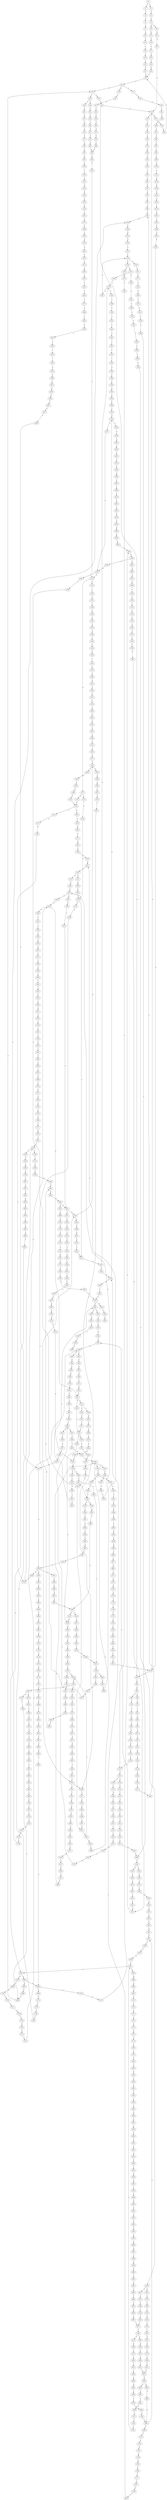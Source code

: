 strict digraph  {
	S0 -> S1 [ label = T ];
	S0 -> S2 [ label = G ];
	S1 -> S3 [ label = T ];
	S2 -> S4 [ label = T ];
	S3 -> S5 [ label = C ];
	S4 -> S6 [ label = C ];
	S5 -> S7 [ label = A ];
	S6 -> S8 [ label = G ];
	S6 -> S9 [ label = C ];
	S7 -> S10 [ label = A ];
	S8 -> S11 [ label = A ];
	S9 -> S12 [ label = A ];
	S10 -> S13 [ label = G ];
	S11 -> S14 [ label = G ];
	S12 -> S15 [ label = G ];
	S13 -> S16 [ label = C ];
	S14 -> S17 [ label = C ];
	S15 -> S18 [ label = C ];
	S16 -> S19 [ label = G ];
	S17 -> S20 [ label = G ];
	S18 -> S21 [ label = T ];
	S18 -> S22 [ label = G ];
	S19 -> S23 [ label = A ];
	S20 -> S24 [ label = A ];
	S21 -> S25 [ label = T ];
	S22 -> S26 [ label = A ];
	S23 -> S27 [ label = G ];
	S24 -> S28 [ label = G ];
	S25 -> S29 [ label = C ];
	S26 -> S30 [ label = G ];
	S27 -> S31 [ label = T ];
	S28 -> S31 [ label = T ];
	S29 -> S32 [ label = A ];
	S30 -> S31 [ label = T ];
	S31 -> S33 [ label = C ];
	S32 -> S34 [ label = C ];
	S33 -> S35 [ label = C ];
	S33 -> S36 [ label = G ];
	S33 -> S37 [ label = T ];
	S34 -> S38 [ label = G ];
	S35 -> S39 [ label = A ];
	S35 -> S40 [ label = C ];
	S36 -> S41 [ label = A ];
	S37 -> S42 [ label = C ];
	S38 -> S43 [ label = C ];
	S39 -> S44 [ label = G ];
	S40 -> S45 [ label = T ];
	S40 -> S46 [ label = G ];
	S41 -> S47 [ label = A ];
	S42 -> S48 [ label = G ];
	S43 -> S49 [ label = C ];
	S44 -> S50 [ label = T ];
	S44 -> S18 [ label = C ];
	S45 -> S51 [ label = C ];
	S46 -> S52 [ label = C ];
	S47 -> S53 [ label = C ];
	S48 -> S54 [ label = T ];
	S49 -> S55 [ label = C ];
	S50 -> S56 [ label = A ];
	S51 -> S57 [ label = C ];
	S52 -> S58 [ label = C ];
	S53 -> S59 [ label = C ];
	S54 -> S60 [ label = C ];
	S55 -> S61 [ label = T ];
	S56 -> S62 [ label = G ];
	S57 -> S63 [ label = G ];
	S58 -> S64 [ label = T ];
	S59 -> S65 [ label = T ];
	S60 -> S66 [ label = T ];
	S61 -> S67 [ label = T ];
	S62 -> S68 [ label = G ];
	S62 -> S69 [ label = C ];
	S63 -> S70 [ label = G ];
	S64 -> S71 [ label = G ];
	S65 -> S72 [ label = G ];
	S66 -> S73 [ label = G ];
	S67 -> S74 [ label = C ];
	S68 -> S75 [ label = G ];
	S69 -> S76 [ label = T ];
	S70 -> S77 [ label = T ];
	S71 -> S78 [ label = T ];
	S72 -> S79 [ label = T ];
	S73 -> S80 [ label = T ];
	S74 -> S81 [ label = A ];
	S75 -> S82 [ label = T ];
	S76 -> S83 [ label = C ];
	S77 -> S84 [ label = C ];
	S78 -> S85 [ label = C ];
	S79 -> S86 [ label = C ];
	S80 -> S87 [ label = T ];
	S81 -> S88 [ label = T ];
	S82 -> S89 [ label = C ];
	S83 -> S90 [ label = C ];
	S84 -> S91 [ label = T ];
	S85 -> S92 [ label = G ];
	S86 -> S92 [ label = G ];
	S87 -> S93 [ label = C ];
	S88 -> S94 [ label = C ];
	S89 -> S95 [ label = A ];
	S90 -> S96 [ label = A ];
	S91 -> S97 [ label = G ];
	S92 -> S98 [ label = C ];
	S93 -> S99 [ label = C ];
	S94 -> S100 [ label = C ];
	S95 -> S101 [ label = C ];
	S96 -> S102 [ label = C ];
	S97 -> S103 [ label = G ];
	S98 -> S104 [ label = G ];
	S99 -> S105 [ label = G ];
	S100 -> S106 [ label = A ];
	S101 -> S107 [ label = T ];
	S102 -> S108 [ label = C ];
	S103 -> S109 [ label = A ];
	S104 -> S110 [ label = C ];
	S105 -> S111 [ label = T ];
	S106 -> S112 [ label = G ];
	S107 -> S113 [ label = C ];
	S108 -> S114 [ label = G ];
	S109 -> S115 [ label = G ];
	S110 -> S116 [ label = G ];
	S110 -> S117 [ label = A ];
	S111 -> S118 [ label = G ];
	S112 -> S119 [ label = A ];
	S113 -> S120 [ label = G ];
	S114 -> S121 [ label = G ];
	S115 -> S122 [ label = G ];
	S116 -> S123 [ label = A ];
	S117 -> S124 [ label = G ];
	S117 -> S125 [ label = A ];
	S118 -> S126 [ label = G ];
	S119 -> S127 [ label = A ];
	S120 -> S128 [ label = C ];
	S121 -> S129 [ label = A ];
	S122 -> S130 [ label = G ];
	S123 -> S131 [ label = G ];
	S124 -> S132 [ label = C ];
	S125 -> S133 [ label = C ];
	S126 -> S134 [ label = C ];
	S127 -> S135 [ label = C ];
	S128 -> S136 [ label = T ];
	S129 -> S137 [ label = C ];
	S130 -> S138 [ label = T ];
	S131 -> S139 [ label = C ];
	S132 -> S140 [ label = G ];
	S132 -> S141 [ label = C ];
	S133 -> S142 [ label = C ];
	S134 -> S143 [ label = C ];
	S135 -> S144 [ label = C ];
	S135 -> S145 [ label = A ];
	S136 -> S146 [ label = T ];
	S137 -> S147 [ label = G ];
	S138 -> S148 [ label = G ];
	S139 -> S149 [ label = A ];
	S140 -> S150 [ label = G ];
	S141 -> S151 [ label = G ];
	S142 -> S152 [ label = A ];
	S142 -> S153 [ label = C ];
	S143 -> S154 [ label = C ];
	S144 -> S155 [ label = A ];
	S144 -> S156 [ label = G ];
	S145 -> S157 [ label = G ];
	S146 -> S158 [ label = C ];
	S147 -> S159 [ label = C ];
	S147 -> S160 [ label = T ];
	S148 -> S161 [ label = T ];
	S149 -> S162 [ label = G ];
	S150 -> S163 [ label = G ];
	S151 -> S164 [ label = G ];
	S152 -> S165 [ label = G ];
	S153 -> S166 [ label = G ];
	S154 -> S167 [ label = G ];
	S155 -> S168 [ label = G ];
	S155 -> S169 [ label = C ];
	S156 -> S170 [ label = G ];
	S157 -> S171 [ label = C ];
	S158 -> S172 [ label = A ];
	S159 -> S173 [ label = C ];
	S160 -> S174 [ label = C ];
	S161 -> S175 [ label = T ];
	S162 -> S176 [ label = T ];
	S163 -> S177 [ label = T ];
	S164 -> S178 [ label = T ];
	S165 -> S179 [ label = A ];
	S165 -> S180 [ label = T ];
	S166 -> S181 [ label = T ];
	S167 -> S182 [ label = T ];
	S168 -> S179 [ label = A ];
	S169 -> S183 [ label = C ];
	S170 -> S184 [ label = A ];
	S171 -> S185 [ label = C ];
	S172 -> S186 [ label = T ];
	S173 -> S187 [ label = C ];
	S174 -> S188 [ label = G ];
	S175 -> S189 [ label = C ];
	S176 -> S190 [ label = G ];
	S177 -> S191 [ label = G ];
	S178 -> S192 [ label = G ];
	S179 -> S193 [ label = C ];
	S179 -> S194 [ label = A ];
	S180 -> S195 [ label = C ];
	S181 -> S196 [ label = C ];
	S181 -> S197 [ label = A ];
	S182 -> S198 [ label = C ];
	S183 -> S199 [ label = A ];
	S184 -> S137 [ label = C ];
	S185 -> S200 [ label = G ];
	S186 -> S94 [ label = C ];
	S187 -> S201 [ label = A ];
	S188 -> S202 [ label = T ];
	S189 -> S203 [ label = C ];
	S190 -> S204 [ label = C ];
	S191 -> S205 [ label = C ];
	S192 -> S206 [ label = A ];
	S192 -> S207 [ label = G ];
	S193 -> S208 [ label = T ];
	S194 -> S135 [ label = C ];
	S195 -> S209 [ label = T ];
	S195 -> S210 [ label = G ];
	S196 -> S211 [ label = T ];
	S197 -> S212 [ label = C ];
	S198 -> S213 [ label = C ];
	S199 -> S214 [ label = C ];
	S200 -> S215 [ label = T ];
	S201 -> S216 [ label = T ];
	S202 -> S217 [ label = G ];
	S203 -> S218 [ label = A ];
	S204 -> S219 [ label = A ];
	S205 -> S220 [ label = C ];
	S206 -> S221 [ label = C ];
	S207 -> S222 [ label = T ];
	S207 -> S223 [ label = A ];
	S208 -> S224 [ label = C ];
	S209 -> S225 [ label = C ];
	S210 -> S226 [ label = T ];
	S210 -> S227 [ label = C ];
	S211 -> S228 [ label = C ];
	S212 -> S229 [ label = A ];
	S213 -> S230 [ label = A ];
	S214 -> S231 [ label = C ];
	S215 -> S232 [ label = C ];
	S216 -> S233 [ label = C ];
	S217 -> S234 [ label = A ];
	S218 -> S235 [ label = G ];
	S219 -> S236 [ label = A ];
	S220 -> S237 [ label = G ];
	S221 -> S238 [ label = G ];
	S222 -> S239 [ label = G ];
	S222 -> S240 [ label = T ];
	S223 -> S241 [ label = A ];
	S224 -> S242 [ label = C ];
	S225 -> S243 [ label = T ];
	S226 -> S244 [ label = A ];
	S227 -> S245 [ label = G ];
	S228 -> S246 [ label = G ];
	S229 -> S247 [ label = G ];
	S230 -> S248 [ label = G ];
	S231 -> S249 [ label = C ];
	S232 -> S250 [ label = C ];
	S233 -> S251 [ label = G ];
	S234 -> S252 [ label = C ];
	S235 -> S253 [ label = C ];
	S236 -> S254 [ label = C ];
	S237 -> S255 [ label = C ];
	S238 -> S256 [ label = T ];
	S239 -> S257 [ label = G ];
	S240 -> S258 [ label = A ];
	S241 -> S259 [ label = C ];
	S241 -> S260 [ label = G ];
	S242 -> S261 [ label = C ];
	S243 -> S262 [ label = C ];
	S243 -> S263 [ label = G ];
	S244 -> S264 [ label = A ];
	S245 -> S265 [ label = G ];
	S245 -> S110 [ label = C ];
	S246 -> S266 [ label = G ];
	S247 -> S267 [ label = C ];
	S248 -> S18 [ label = C ];
	S248 -> S50 [ label = T ];
	S249 -> S268 [ label = C ];
	S250 -> S269 [ label = T ];
	S251 -> S270 [ label = T ];
	S252 -> S271 [ label = C ];
	S253 -> S272 [ label = A ];
	S254 -> S273 [ label = A ];
	S255 -> S274 [ label = C ];
	S255 -> S275 [ label = A ];
	S256 -> S276 [ label = G ];
	S257 -> S277 [ label = A ];
	S258 -> S278 [ label = G ];
	S259 -> S279 [ label = C ];
	S260 -> S280 [ label = A ];
	S261 -> S281 [ label = A ];
	S262 -> S282 [ label = T ];
	S262 -> S283 [ label = G ];
	S263 -> S284 [ label = T ];
	S264 -> S285 [ label = G ];
	S265 -> S286 [ label = C ];
	S266 -> S287 [ label = C ];
	S267 -> S288 [ label = A ];
	S268 -> S289 [ label = T ];
	S269 -> S290 [ label = C ];
	S270 -> S291 [ label = C ];
	S271 -> S292 [ label = G ];
	S272 -> S293 [ label = G ];
	S273 -> S294 [ label = G ];
	S274 -> S295 [ label = G ];
	S275 -> S296 [ label = A ];
	S276 -> S297 [ label = G ];
	S277 -> S241 [ label = A ];
	S278 -> S298 [ label = A ];
	S279 -> S299 [ label = T ];
	S280 -> S300 [ label = A ];
	S281 -> S301 [ label = T ];
	S282 -> S302 [ label = G ];
	S283 -> S303 [ label = T ];
	S284 -> S304 [ label = A ];
	S285 -> S305 [ label = A ];
	S286 -> S306 [ label = T ];
	S287 -> S307 [ label = A ];
	S288 -> S308 [ label = G ];
	S289 -> S309 [ label = T ];
	S290 -> S310 [ label = T ];
	S291 -> S311 [ label = C ];
	S292 -> S312 [ label = G ];
	S293 -> S313 [ label = A ];
	S294 -> S314 [ label = C ];
	S295 -> S315 [ label = G ];
	S296 -> S316 [ label = C ];
	S297 -> S317 [ label = G ];
	S298 -> S318 [ label = A ];
	S299 -> S319 [ label = C ];
	S300 -> S320 [ label = C ];
	S301 -> S321 [ label = C ];
	S302 -> S322 [ label = A ];
	S303 -> S323 [ label = G ];
	S305 -> S324 [ label = C ];
	S306 -> S325 [ label = A ];
	S306 -> S326 [ label = G ];
	S307 -> S327 [ label = C ];
	S308 -> S328 [ label = G ];
	S309 -> S329 [ label = C ];
	S310 -> S330 [ label = T ];
	S310 -> S331 [ label = G ];
	S311 -> S332 [ label = T ];
	S312 -> S333 [ label = T ];
	S313 -> S334 [ label = T ];
	S314 -> S335 [ label = T ];
	S315 -> S336 [ label = T ];
	S315 -> S337 [ label = A ];
	S316 -> S142 [ label = C ];
	S317 -> S338 [ label = T ];
	S318 -> S339 [ label = G ];
	S319 -> S340 [ label = G ];
	S320 -> S341 [ label = G ];
	S321 -> S342 [ label = T ];
	S322 -> S343 [ label = G ];
	S323 -> S344 [ label = G ];
	S324 -> S345 [ label = G ];
	S325 -> S346 [ label = T ];
	S326 -> S347 [ label = G ];
	S327 -> S348 [ label = G ];
	S327 -> S349 [ label = C ];
	S328 -> S350 [ label = T ];
	S329 -> S351 [ label = C ];
	S329 -> S352 [ label = G ];
	S330 -> S353 [ label = C ];
	S331 -> S354 [ label = T ];
	S332 -> S290 [ label = C ];
	S333 -> S355 [ label = C ];
	S334 -> S356 [ label = A ];
	S335 -> S357 [ label = A ];
	S336 -> S192 [ label = G ];
	S337 -> S358 [ label = A ];
	S338 -> S359 [ label = A ];
	S339 -> S360 [ label = G ];
	S340 -> S361 [ label = G ];
	S341 -> S362 [ label = G ];
	S342 -> S363 [ label = G ];
	S343 -> S364 [ label = T ];
	S344 -> S365 [ label = T ];
	S345 -> S366 [ label = G ];
	S346 -> S367 [ label = A ];
	S347 -> S368 [ label = A ];
	S348 -> S369 [ label = C ];
	S349 -> S370 [ label = G ];
	S350 -> S371 [ label = G ];
	S351 -> S372 [ label = T ];
	S352 -> S373 [ label = A ];
	S353 -> S374 [ label = T ];
	S354 -> S375 [ label = C ];
	S355 -> S376 [ label = G ];
	S356 -> S377 [ label = A ];
	S357 -> S378 [ label = C ];
	S358 -> S379 [ label = C ];
	S359 -> S380 [ label = C ];
	S360 -> S381 [ label = G ];
	S361 -> S382 [ label = C ];
	S362 -> S383 [ label = C ];
	S363 -> S384 [ label = C ];
	S364 -> S385 [ label = A ];
	S365 -> S386 [ label = A ];
	S366 -> S387 [ label = C ];
	S367 -> S388 [ label = G ];
	S368 -> S389 [ label = A ];
	S369 -> S390 [ label = G ];
	S370 -> S391 [ label = A ];
	S370 -> S392 [ label = G ];
	S371 -> S393 [ label = C ];
	S372 -> S394 [ label = G ];
	S373 -> S395 [ label = T ];
	S374 -> S396 [ label = C ];
	S375 -> S397 [ label = G ];
	S376 -> S398 [ label = C ];
	S377 -> S399 [ label = A ];
	S378 -> S400 [ label = G ];
	S379 -> S401 [ label = T ];
	S380 -> S402 [ label = T ];
	S381 -> S403 [ label = G ];
	S382 -> S307 [ label = A ];
	S383 -> S404 [ label = A ];
	S384 -> S405 [ label = C ];
	S386 -> S406 [ label = T ];
	S386 -> S407 [ label = C ];
	S387 -> S408 [ label = T ];
	S388 -> S409 [ label = T ];
	S389 -> S410 [ label = T ];
	S389 -> S411 [ label = G ];
	S390 -> S412 [ label = C ];
	S390 -> S413 [ label = G ];
	S391 -> S414 [ label = G ];
	S391 -> S415 [ label = A ];
	S392 -> S416 [ label = G ];
	S393 -> S417 [ label = A ];
	S394 -> S418 [ label = T ];
	S395 -> S419 [ label = C ];
	S396 -> S420 [ label = G ];
	S397 -> S421 [ label = T ];
	S398 -> S422 [ label = A ];
	S398 -> S423 [ label = G ];
	S399 -> S424 [ label = A ];
	S400 -> S425 [ label = A ];
	S401 -> S426 [ label = G ];
	S401 -> S427 [ label = A ];
	S402 -> S428 [ label = A ];
	S403 -> S429 [ label = T ];
	S403 -> S430 [ label = G ];
	S404 -> S431 [ label = C ];
	S405 -> S432 [ label = A ];
	S406 -> S433 [ label = G ];
	S407 -> S434 [ label = C ];
	S408 -> S435 [ label = C ];
	S409 -> S436 [ label = A ];
	S410 -> S437 [ label = G ];
	S411 -> S280 [ label = A ];
	S412 -> S438 [ label = G ];
	S413 -> S439 [ label = T ];
	S414 -> S440 [ label = T ];
	S415 -> S441 [ label = T ];
	S416 -> S442 [ label = A ];
	S417 -> S443 [ label = C ];
	S418 -> S444 [ label = C ];
	S419 -> S445 [ label = G ];
	S420 -> S446 [ label = G ];
	S421 -> S447 [ label = G ];
	S422 -> S448 [ label = C ];
	S423 -> S449 [ label = T ];
	S424 -> S450 [ label = A ];
	S425 -> S451 [ label = G ];
	S426 -> S452 [ label = C ];
	S426 -> S453 [ label = G ];
	S427 -> S454 [ label = C ];
	S428 -> S455 [ label = T ];
	S429 -> S456 [ label = C ];
	S430 -> S457 [ label = T ];
	S431 -> S349 [ label = C ];
	S431 -> S458 [ label = T ];
	S432 -> S459 [ label = G ];
	S433 -> S460 [ label = A ];
	S434 -> S461 [ label = G ];
	S435 -> S462 [ label = T ];
	S436 -> S463 [ label = G ];
	S437 -> S464 [ label = G ];
	S438 -> S465 [ label = C ];
	S438 -> S466 [ label = G ];
	S439 -> S467 [ label = G ];
	S440 -> S468 [ label = C ];
	S441 -> S469 [ label = G ];
	S442 -> S470 [ label = A ];
	S443 -> S471 [ label = G ];
	S444 -> S472 [ label = C ];
	S445 -> S473 [ label = T ];
	S446 -> S474 [ label = A ];
	S447 -> S475 [ label = G ];
	S448 -> S476 [ label = G ];
	S449 -> S477 [ label = A ];
	S450 -> S478 [ label = C ];
	S451 -> S479 [ label = A ];
	S452 -> S480 [ label = A ];
	S453 -> S481 [ label = C ];
	S453 -> S482 [ label = A ];
	S454 -> S483 [ label = A ];
	S455 -> S484 [ label = T ];
	S456 -> S485 [ label = T ];
	S457 -> S486 [ label = C ];
	S458 -> S487 [ label = G ];
	S459 -> S488 [ label = T ];
	S460 -> S489 [ label = G ];
	S461 -> S490 [ label = G ];
	S462 -> S491 [ label = C ];
	S463 -> S492 [ label = C ];
	S464 -> S493 [ label = G ];
	S465 -> S494 [ label = G ];
	S466 -> S495 [ label = C ];
	S467 -> S496 [ label = C ];
	S468 -> S35 [ label = C ];
	S469 -> S497 [ label = T ];
	S470 -> S498 [ label = T ];
	S471 -> S499 [ label = C ];
	S472 -> S500 [ label = T ];
	S473 -> S501 [ label = T ];
	S474 -> S502 [ label = G ];
	S475 -> S365 [ label = T ];
	S476 -> S503 [ label = C ];
	S477 -> S504 [ label = G ];
	S478 -> S505 [ label = T ];
	S479 -> S506 [ label = A ];
	S480 -> S507 [ label = A ];
	S481 -> S508 [ label = G ];
	S482 -> S509 [ label = C ];
	S483 -> S510 [ label = A ];
	S484 -> S511 [ label = G ];
	S485 -> S512 [ label = C ];
	S486 -> S513 [ label = C ];
	S487 -> S514 [ label = G ];
	S488 -> S515 [ label = C ];
	S489 -> S516 [ label = C ];
	S490 -> S517 [ label = T ];
	S491 -> S518 [ label = G ];
	S492 -> S519 [ label = C ];
	S493 -> S520 [ label = G ];
	S494 -> S521 [ label = T ];
	S495 -> S306 [ label = T ];
	S496 -> S522 [ label = C ];
	S497 -> S523 [ label = A ];
	S498 -> S524 [ label = T ];
	S499 -> S390 [ label = G ];
	S500 -> S525 [ label = A ];
	S500 -> S526 [ label = T ];
	S501 -> S527 [ label = T ];
	S502 -> S528 [ label = A ];
	S503 -> S390 [ label = G ];
	S504 -> S529 [ label = C ];
	S505 -> S530 [ label = T ];
	S506 -> S531 [ label = C ];
	S507 -> S532 [ label = C ];
	S508 -> S533 [ label = C ];
	S509 -> S534 [ label = C ];
	S510 -> S535 [ label = C ];
	S511 -> S536 [ label = G ];
	S512 -> S537 [ label = T ];
	S513 -> S538 [ label = G ];
	S514 -> S539 [ label = G ];
	S515 -> S210 [ label = G ];
	S516 -> S540 [ label = G ];
	S517 -> S541 [ label = G ];
	S518 -> S542 [ label = A ];
	S519 -> S543 [ label = G ];
	S520 -> S544 [ label = T ];
	S521 -> S545 [ label = C ];
	S522 -> S237 [ label = G ];
	S523 -> S546 [ label = G ];
	S524 -> S547 [ label = G ];
	S525 -> S548 [ label = C ];
	S526 -> S549 [ label = G ];
	S527 -> S550 [ label = G ];
	S528 -> S551 [ label = G ];
	S529 -> S552 [ label = C ];
	S530 -> S553 [ label = T ];
	S531 -> S554 [ label = T ];
	S532 -> S555 [ label = C ];
	S533 -> S556 [ label = A ];
	S534 -> S557 [ label = C ];
	S535 -> S558 [ label = G ];
	S536 -> S559 [ label = A ];
	S537 -> S262 [ label = C ];
	S538 -> S560 [ label = C ];
	S538 -> S561 [ label = T ];
	S539 -> S562 [ label = A ];
	S540 -> S563 [ label = G ];
	S541 -> S207 [ label = G ];
	S542 -> S564 [ label = A ];
	S543 -> S565 [ label = A ];
	S543 -> S566 [ label = G ];
	S543 -> S567 [ label = C ];
	S544 -> S568 [ label = C ];
	S545 -> S569 [ label = G ];
	S546 -> S570 [ label = T ];
	S547 -> S571 [ label = A ];
	S548 -> S572 [ label = T ];
	S549 -> S573 [ label = T ];
	S550 -> S574 [ label = T ];
	S551 -> S575 [ label = G ];
	S552 -> S543 [ label = G ];
	S553 -> S576 [ label = G ];
	S554 -> S577 [ label = G ];
	S555 -> S152 [ label = A ];
	S556 -> S578 [ label = G ];
	S557 -> S579 [ label = G ];
	S558 -> S580 [ label = A ];
	S559 -> S581 [ label = A ];
	S560 -> S582 [ label = C ];
	S561 -> S583 [ label = C ];
	S562 -> S584 [ label = A ];
	S563 -> S585 [ label = T ];
	S564 -> S586 [ label = G ];
	S565 -> S587 [ label = A ];
	S566 -> S178 [ label = T ];
	S567 -> S588 [ label = T ];
	S568 -> S513 [ label = C ];
	S569 -> S589 [ label = A ];
	S570 -> S590 [ label = T ];
	S571 -> S591 [ label = A ];
	S572 -> S592 [ label = A ];
	S573 -> S593 [ label = A ];
	S574 -> S594 [ label = A ];
	S575 -> S595 [ label = T ];
	S576 -> S596 [ label = C ];
	S577 -> S453 [ label = G ];
	S578 -> S132 [ label = C ];
	S579 -> S597 [ label = T ];
	S580 -> S598 [ label = A ];
	S581 -> S599 [ label = C ];
	S582 -> S600 [ label = G ];
	S583 -> S601 [ label = G ];
	S584 -> S602 [ label = C ];
	S585 -> S603 [ label = C ];
	S586 -> S604 [ label = T ];
	S587 -> S605 [ label = A ];
	S588 -> S606 [ label = G ];
	S589 -> S607 [ label = C ];
	S590 -> S608 [ label = T ];
	S591 -> S609 [ label = C ];
	S592 -> S610 [ label = C ];
	S593 -> S611 [ label = G ];
	S594 -> S612 [ label = G ];
	S595 -> S613 [ label = C ];
	S596 -> S614 [ label = C ];
	S597 -> S196 [ label = C ];
	S598 -> S615 [ label = A ];
	S599 -> S616 [ label = G ];
	S600 -> S315 [ label = G ];
	S601 -> S617 [ label = G ];
	S602 -> S618 [ label = T ];
	S603 -> S619 [ label = G ];
	S604 -> S620 [ label = C ];
	S605 -> S621 [ label = C ];
	S606 -> S622 [ label = G ];
	S607 -> S623 [ label = G ];
	S608 -> S624 [ label = C ];
	S609 -> S625 [ label = C ];
	S610 -> S626 [ label = C ];
	S611 -> S627 [ label = G ];
	S612 -> S627 [ label = G ];
	S613 -> S628 [ label = C ];
	S614 -> S629 [ label = G ];
	S615 -> S630 [ label = A ];
	S616 -> S631 [ label = G ];
	S617 -> S632 [ label = A ];
	S618 -> S426 [ label = G ];
	S619 -> S398 [ label = C ];
	S620 -> S633 [ label = G ];
	S621 -> S634 [ label = C ];
	S622 -> S635 [ label = A ];
	S623 -> S636 [ label = C ];
	S624 -> S637 [ label = A ];
	S625 -> S638 [ label = C ];
	S626 -> S639 [ label = A ];
	S627 -> S640 [ label = A ];
	S628 -> S641 [ label = C ];
	S629 -> S642 [ label = T ];
	S630 -> S643 [ label = C ];
	S631 -> S644 [ label = T ];
	S632 -> S645 [ label = A ];
	S633 -> S646 [ label = C ];
	S633 -> S647 [ label = A ];
	S634 -> S648 [ label = C ];
	S635 -> S389 [ label = A ];
	S636 -> S649 [ label = G ];
	S637 -> S650 [ label = C ];
	S638 -> S651 [ label = G ];
	S639 -> S652 [ label = G ];
	S640 -> S653 [ label = G ];
	S640 -> S654 [ label = A ];
	S641 -> S655 [ label = A ];
	S641 -> S656 [ label = G ];
	S642 -> S657 [ label = A ];
	S643 -> S658 [ label = A ];
	S644 -> S659 [ label = A ];
	S645 -> S660 [ label = C ];
	S646 -> S245 [ label = G ];
	S647 -> S661 [ label = G ];
	S648 -> S662 [ label = C ];
	S649 -> S663 [ label = C ];
	S650 -> S664 [ label = T ];
	S651 -> S181 [ label = T ];
	S652 -> S665 [ label = G ];
	S653 -> S666 [ label = A ];
	S654 -> S667 [ label = A ];
	S655 -> S668 [ label = G ];
	S656 -> S669 [ label = A ];
	S656 -> S670 [ label = G ];
	S657 -> S671 [ label = G ];
	S658 -> S672 [ label = G ];
	S659 -> S673 [ label = C ];
	S660 -> S674 [ label = A ];
	S660 -> S401 [ label = T ];
	S661 -> S675 [ label = G ];
	S662 -> S676 [ label = G ];
	S663 -> S677 [ label = C ];
	S664 -> S678 [ label = C ];
	S665 -> S679 [ label = A ];
	S666 -> S680 [ label = G ];
	S667 -> S681 [ label = G ];
	S668 -> S682 [ label = A ];
	S669 -> S683 [ label = G ];
	S669 -> S684 [ label = A ];
	S670 -> S685 [ label = A ];
	S671 -> S686 [ label = C ];
	S672 -> S687 [ label = A ];
	S673 -> S688 [ label = G ];
	S674 -> S689 [ label = G ];
	S675 -> S690 [ label = T ];
	S676 -> S691 [ label = A ];
	S677 -> S692 [ label = T ];
	S678 -> S693 [ label = C ];
	S679 -> S694 [ label = G ];
	S680 -> S695 [ label = T ];
	S680 -> S575 [ label = G ];
	S681 -> S696 [ label = G ];
	S682 -> S697 [ label = G ];
	S683 -> S698 [ label = T ];
	S684 -> S699 [ label = A ];
	S684 -> S700 [ label = G ];
	S685 -> S701 [ label = G ];
	S686 -> S552 [ label = C ];
	S687 -> S702 [ label = A ];
	S688 -> S703 [ label = A ];
	S689 -> S704 [ label = G ];
	S690 -> S705 [ label = A ];
	S691 -> S706 [ label = C ];
	S692 -> S707 [ label = C ];
	S693 -> S708 [ label = T ];
	S694 -> S709 [ label = A ];
	S695 -> S710 [ label = C ];
	S696 -> S711 [ label = T ];
	S697 -> S712 [ label = C ];
	S698 -> S468 [ label = C ];
	S699 -> S713 [ label = G ];
	S700 -> S714 [ label = T ];
	S701 -> S715 [ label = G ];
	S702 -> S716 [ label = G ];
	S703 -> S717 [ label = A ];
	S704 -> S718 [ label = A ];
	S705 -> S719 [ label = T ];
	S706 -> S720 [ label = T ];
	S707 -> S721 [ label = G ];
	S708 -> S722 [ label = T ];
	S709 -> S680 [ label = G ];
	S710 -> S723 [ label = A ];
	S711 -> S724 [ label = C ];
	S712 -> S725 [ label = C ];
	S713 -> S726 [ label = T ];
	S714 -> S620 [ label = C ];
	S715 -> S727 [ label = C ];
	S716 -> S728 [ label = G ];
	S717 -> S729 [ label = G ];
	S718 -> S730 [ label = A ];
	S719 -> S731 [ label = A ];
	S720 -> S732 [ label = A ];
	S721 -> S733 [ label = G ];
	S722 -> S734 [ label = T ];
	S723 -> S735 [ label = G ];
	S724 -> S736 [ label = C ];
	S725 -> S737 [ label = A ];
	S726 -> S738 [ label = G ];
	S727 -> S739 [ label = G ];
	S728 -> S381 [ label = G ];
	S729 -> S740 [ label = A ];
	S730 -> S741 [ label = T ];
	S731 -> S742 [ label = A ];
	S732 -> S743 [ label = G ];
	S733 -> S744 [ label = G ];
	S734 -> S745 [ label = C ];
	S735 -> S746 [ label = G ];
	S736 -> S641 [ label = C ];
	S737 -> S747 [ label = C ];
	S738 -> S748 [ label = T ];
	S739 -> S749 [ label = T ];
	S740 -> S750 [ label = A ];
	S741 -> S751 [ label = A ];
	S742 -> S752 [ label = G ];
	S743 -> S753 [ label = A ];
	S744 -> S754 [ label = C ];
	S745 -> S755 [ label = A ];
	S746 -> S756 [ label = A ];
	S747 -> S757 [ label = G ];
	S748 -> S758 [ label = C ];
	S749 -> S759 [ label = G ];
	S750 -> S760 [ label = G ];
	S751 -> S761 [ label = G ];
	S752 -> S762 [ label = T ];
	S753 -> S763 [ label = A ];
	S754 -> S764 [ label = T ];
	S755 -> S765 [ label = T ];
	S756 -> S766 [ label = C ];
	S757 -> S767 [ label = G ];
	S758 -> S768 [ label = G ];
	S758 -> S769 [ label = C ];
	S759 -> S770 [ label = G ];
	S760 -> S771 [ label = T ];
	S761 -> S772 [ label = T ];
	S762 -> S773 [ label = C ];
	S763 -> S774 [ label = T ];
	S764 -> S775 [ label = C ];
	S765 -> S776 [ label = C ];
	S766 -> S777 [ label = C ];
	S767 -> S778 [ label = T ];
	S768 -> S779 [ label = T ];
	S769 -> S780 [ label = T ];
	S770 -> S781 [ label = T ];
	S771 -> S782 [ label = G ];
	S772 -> S783 [ label = C ];
	S773 -> S784 [ label = G ];
	S774 -> S785 [ label = C ];
	S775 -> S786 [ label = A ];
	S776 -> S100 [ label = C ];
	S777 -> S787 [ label = A ];
	S778 -> S788 [ label = T ];
	S779 -> S789 [ label = C ];
	S780 -> S790 [ label = G ];
	S781 -> S386 [ label = A ];
	S782 -> S791 [ label = T ];
	S783 -> S792 [ label = T ];
	S784 -> S793 [ label = T ];
	S785 -> S794 [ label = G ];
	S786 -> S795 [ label = C ];
	S787 -> S796 [ label = G ];
	S788 -> S797 [ label = A ];
	S789 -> S798 [ label = G ];
	S790 -> S799 [ label = G ];
	S791 -> S758 [ label = C ];
	S792 -> S800 [ label = C ];
	S793 -> S801 [ label = G ];
	S794 -> S802 [ label = G ];
	S795 -> S803 [ label = G ];
	S796 -> S804 [ label = T ];
	S797 -> S805 [ label = C ];
	S798 -> S806 [ label = G ];
	S799 -> S807 [ label = C ];
	S800 -> S243 [ label = T ];
	S801 -> S475 [ label = G ];
	S802 -> S808 [ label = G ];
	S803 -> S809 [ label = T ];
	S804 -> S195 [ label = C ];
	S805 -> S810 [ label = T ];
	S806 -> S632 [ label = A ];
	S807 -> S811 [ label = C ];
	S808 -> S812 [ label = T ];
	S809 -> S813 [ label = C ];
	S810 -> S814 [ label = G ];
	S811 -> S815 [ label = T ];
	S812 -> S816 [ label = A ];
	S813 -> S817 [ label = C ];
	S814 -> S818 [ label = C ];
	S815 -> S819 [ label = G ];
	S816 -> S820 [ label = T ];
	S817 -> S821 [ label = A ];
	S818 -> S822 [ label = A ];
	S819 -> S823 [ label = G ];
	S820 -> S824 [ label = C ];
	S821 -> S248 [ label = G ];
	S822 -> S825 [ label = G ];
	S823 -> S826 [ label = G ];
	S824 -> S827 [ label = C ];
	S825 -> S828 [ label = A ];
	S826 -> S829 [ label = T ];
	S827 -> S830 [ label = C ];
	S828 -> S831 [ label = C ];
	S829 -> S832 [ label = C ];
	S830 -> S833 [ label = G ];
	S831 -> S834 [ label = G ];
	S832 -> S835 [ label = C ];
	S833 -> S836 [ label = A ];
	S834 -> S837 [ label = G ];
	S835 -> S838 [ label = C ];
	S836 -> S684 [ label = A ];
	S837 -> S839 [ label = A ];
	S838 -> S656 [ label = G ];
	S839 -> S840 [ label = C ];
	S840 -> S841 [ label = A ];
	S841 -> S842 [ label = C ];
	S842 -> S843 [ label = A ];
	S843 -> S844 [ label = C ];
	S844 -> S845 [ label = C ];
	S845 -> S846 [ label = T ];
	S846 -> S847 [ label = C ];
	S847 -> S848 [ label = T ];
	S848 -> S849 [ label = A ];
	S849 -> S850 [ label = G ];
	S850 -> S851 [ label = A ];
	S851 -> S852 [ label = A ];
	S852 -> S853 [ label = C ];
	S853 -> S854 [ label = G ];
	S854 -> S855 [ label = A ];
	S855 -> S856 [ label = G ];
	S856 -> S857 [ label = G ];
	S857 -> S858 [ label = T ];
	S858 -> S859 [ label = G ];
	S859 -> S860 [ label = T ];
	S860 -> S861 [ label = C ];
	S861 -> S862 [ label = C ];
	S862 -> S863 [ label = C ];
	S863 -> S864 [ label = T ];
	S864 -> S865 [ label = G ];
	S865 -> S866 [ label = T ];
	S866 -> S867 [ label = C ];
	S867 -> S472 [ label = C ];
}
